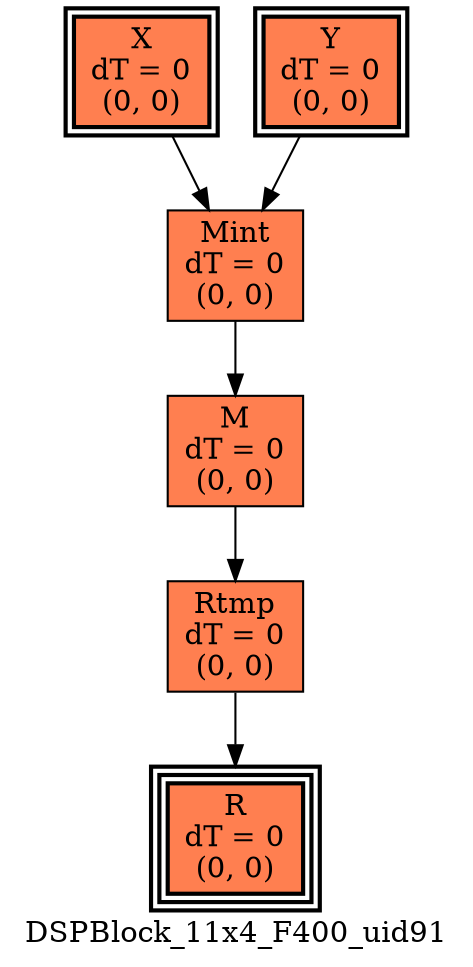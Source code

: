 digraph DSPBlock_11x4_F400_uid91
{
	//graph drawing options
	label=DSPBlock_11x4_F400_uid91;
	labelloc=bottom;
	labeljust=right;
	ratio=auto;
	nodesep=0.25;
	ranksep=0.5;

	//input/output signals of operator DSPBlock_11x4_F400_uid91
	X__DSPBlock_11x4_F400_uid91 [ label="X\ndT = 0\n(0, 0)", shape=box, color=black, style="bold, filled", fillcolor=coral, peripheries=2 ];
	Y__DSPBlock_11x4_F400_uid91 [ label="Y\ndT = 0\n(0, 0)", shape=box, color=black, style="bold, filled", fillcolor=coral, peripheries=2 ];
	R__DSPBlock_11x4_F400_uid91 [ label="R\ndT = 0\n(0, 0)", shape=box, color=black, style="bold, filled", fillcolor=coral, peripheries=3 ];
	{rank=same X__DSPBlock_11x4_F400_uid91, Y__DSPBlock_11x4_F400_uid91};
	{rank=same R__DSPBlock_11x4_F400_uid91};
	//internal signals of operator DSPBlock_11x4_F400_uid91
	Mint__DSPBlock_11x4_F400_uid91 [ label="Mint\ndT = 0\n(0, 0)", shape=box, color=black, style=filled, fillcolor=coral, peripheries=1 ];
	M__DSPBlock_11x4_F400_uid91 [ label="M\ndT = 0\n(0, 0)", shape=box, color=black, style=filled, fillcolor=coral, peripheries=1 ];
	Rtmp__DSPBlock_11x4_F400_uid91 [ label="Rtmp\ndT = 0\n(0, 0)", shape=box, color=black, style=filled, fillcolor=coral, peripheries=1 ];

	//subcomponents of operator DSPBlock_11x4_F400_uid91

	//input and internal signal connections of operator DSPBlock_11x4_F400_uid91
	X__DSPBlock_11x4_F400_uid91 -> Mint__DSPBlock_11x4_F400_uid91 [ arrowhead=normal, arrowsize=1.0, arrowtail=normal, color=black, dir=forward  ];
	Y__DSPBlock_11x4_F400_uid91 -> Mint__DSPBlock_11x4_F400_uid91 [ arrowhead=normal, arrowsize=1.0, arrowtail=normal, color=black, dir=forward  ];
	Mint__DSPBlock_11x4_F400_uid91 -> M__DSPBlock_11x4_F400_uid91 [ arrowhead=normal, arrowsize=1.0, arrowtail=normal, color=black, dir=forward  ];
	M__DSPBlock_11x4_F400_uid91 -> Rtmp__DSPBlock_11x4_F400_uid91 [ arrowhead=normal, arrowsize=1.0, arrowtail=normal, color=black, dir=forward  ];
	Rtmp__DSPBlock_11x4_F400_uid91 -> R__DSPBlock_11x4_F400_uid91 [ arrowhead=normal, arrowsize=1.0, arrowtail=normal, color=black, dir=forward  ];
}

